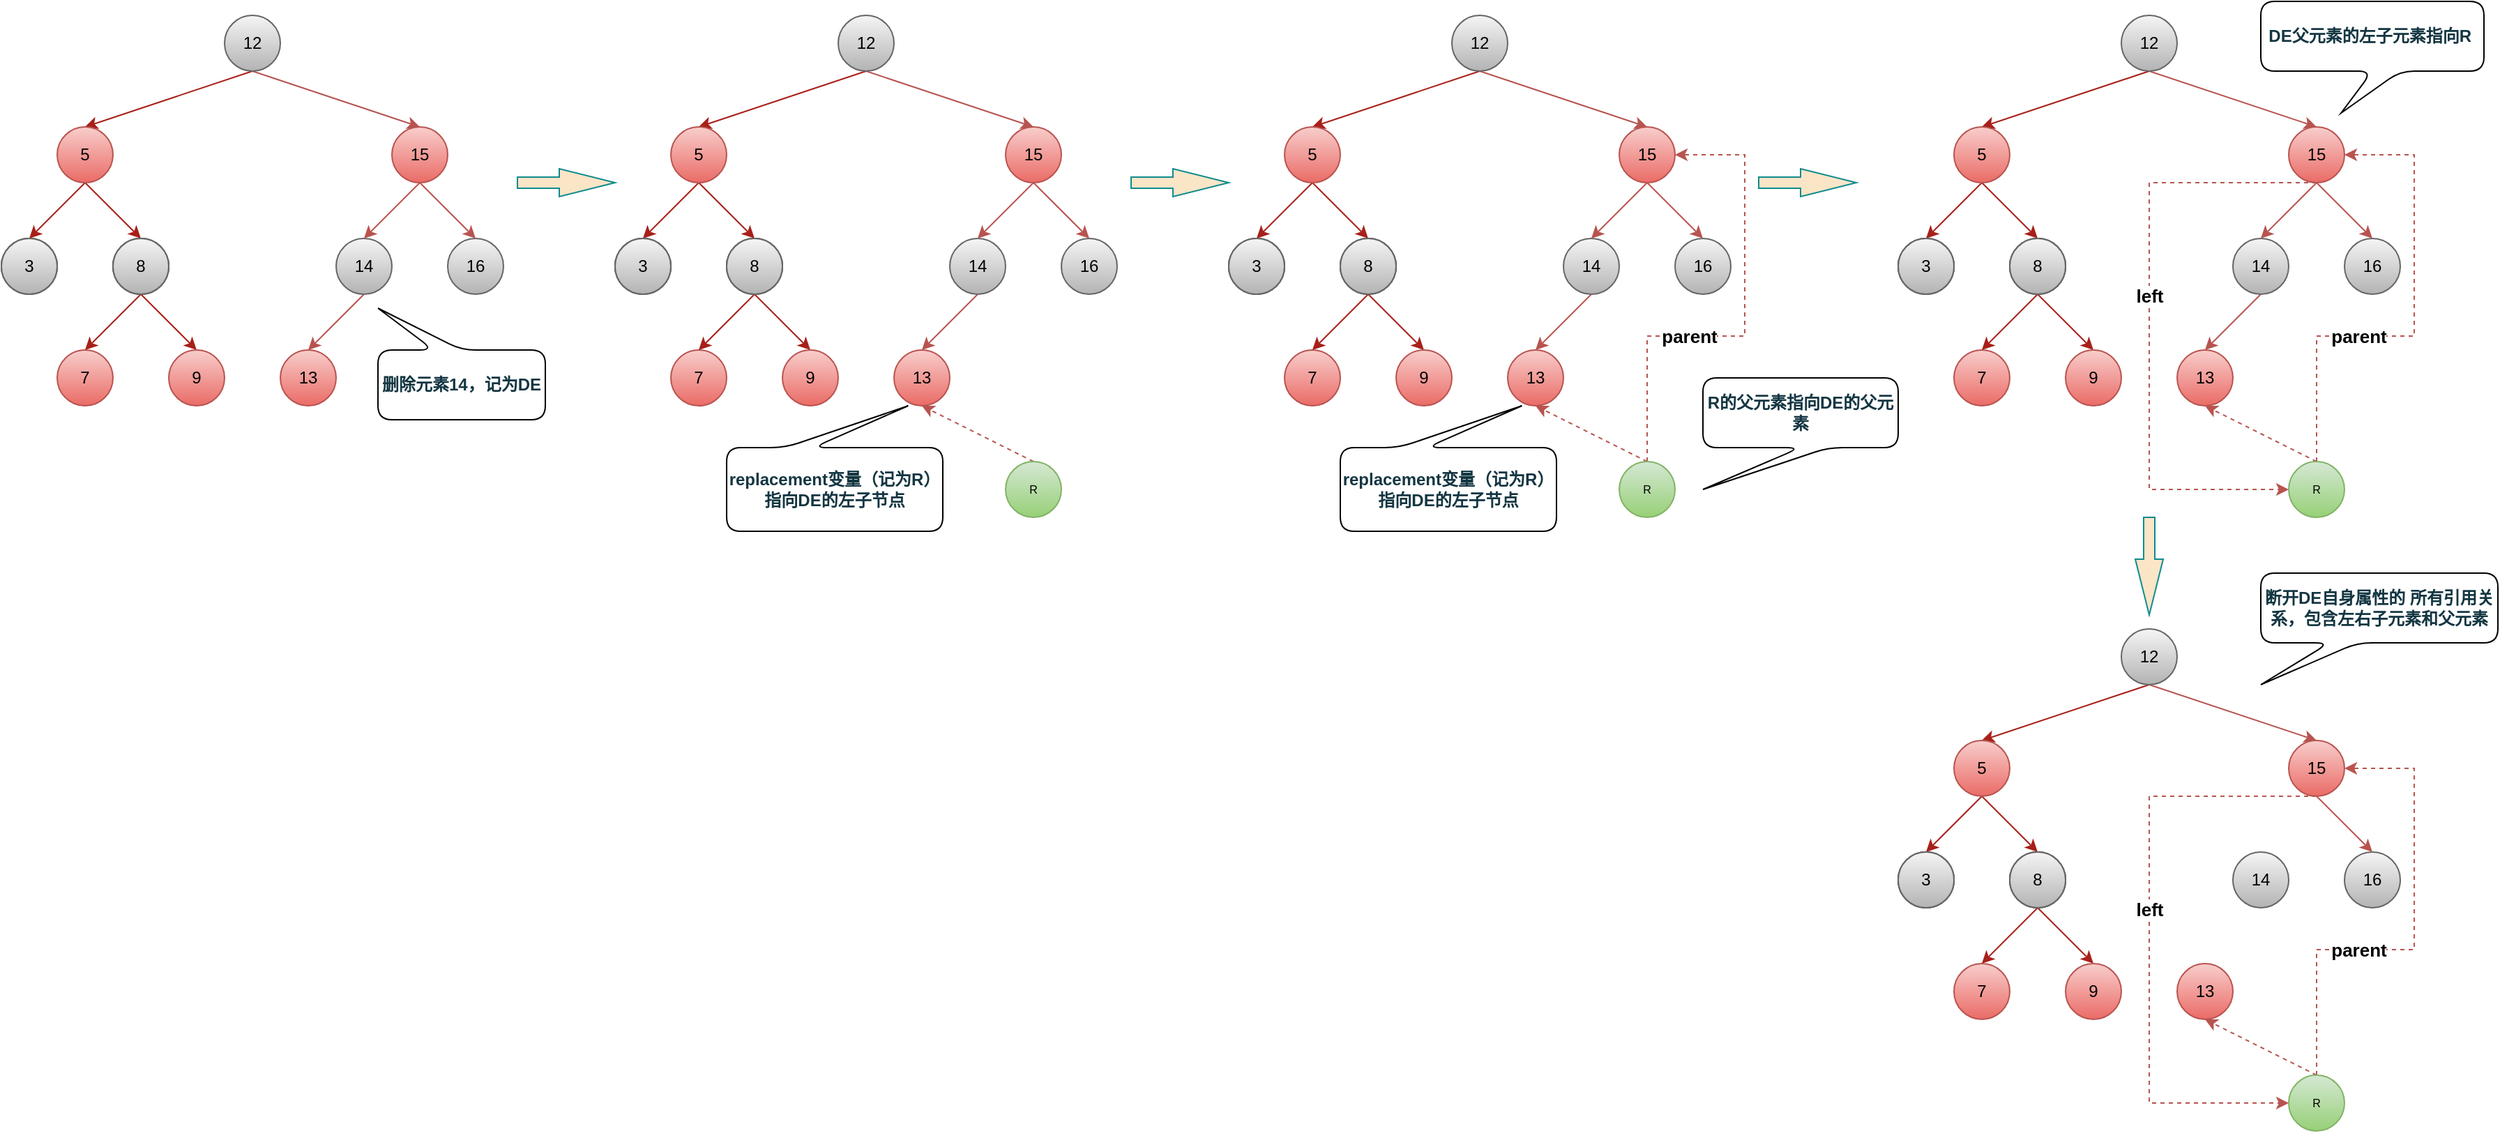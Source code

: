 <mxfile version="14.9.2" type="github">
  <diagram id="om7GCIjXOvIVFAaJFHCs" name="第 1 页">
    <mxGraphModel dx="409" dy="-937" grid="1" gridSize="10" guides="1" tooltips="1" connect="1" arrows="1" fold="1" page="0" pageScale="1" pageWidth="827" pageHeight="1169" math="0" shadow="0">
      <root>
        <mxCell id="0" />
        <mxCell id="1" parent="0" />
        <mxCell id="T1pnPK0idN3J2CBUCr8N-53" value="" style="html=1;shadow=0;dashed=0;align=center;verticalAlign=middle;shape=mxgraph.arrows2.arrow;dy=0.6;dx=40;notch=0;rounded=1;glass=0;sketch=0;fontColor=#143642;strokeColor=#0F8B8D;fillColor=#FAE5C7;" parent="1" vertex="1">
          <mxGeometry x="1450" y="1990" width="70" height="20" as="geometry" />
        </mxCell>
        <mxCell id="T1pnPK0idN3J2CBUCr8N-194" value="7" style="ellipse;whiteSpace=wrap;html=1;aspect=fixed;fillColor=#f8cecc;strokeColor=#b85450;gradientColor=#ea6b66;" parent="1" vertex="1">
          <mxGeometry x="1120" y="2120" width="40" height="40" as="geometry" />
        </mxCell>
        <mxCell id="T1pnPK0idN3J2CBUCr8N-195" value="3" style="ellipse;whiteSpace=wrap;html=1;aspect=fixed;fillColor=#f5f5f5;strokeColor=#666666;gradientColor=#b3b3b3;" parent="1" vertex="1">
          <mxGeometry x="1080" y="2040" width="40" height="40" as="geometry" />
        </mxCell>
        <mxCell id="T1pnPK0idN3J2CBUCr8N-196" value="8" style="ellipse;whiteSpace=wrap;html=1;aspect=fixed;fillColor=#f5f5f5;strokeColor=#666666;gradientColor=#b3b3b3;" parent="1" vertex="1">
          <mxGeometry x="1160" y="2040" width="40" height="40" as="geometry" />
        </mxCell>
        <mxCell id="T1pnPK0idN3J2CBUCr8N-197" style="edgeStyle=none;rounded=1;sketch=0;orthogonalLoop=1;jettySize=auto;html=1;exitX=0.5;exitY=1;exitDx=0;exitDy=0;entryX=0.5;entryY=0;entryDx=0;entryDy=0;fontColor=#143642;strokeColor=#A8201A;fillColor=#FAE5C7;" parent="1" target="T1pnPK0idN3J2CBUCr8N-195" edge="1">
          <mxGeometry x="1040" y="1880" as="geometry">
            <mxPoint x="1140" y="2000" as="sourcePoint" />
          </mxGeometry>
        </mxCell>
        <mxCell id="T1pnPK0idN3J2CBUCr8N-198" style="edgeStyle=none;rounded=1;sketch=0;orthogonalLoop=1;jettySize=auto;html=1;exitX=0.5;exitY=1;exitDx=0;exitDy=0;entryX=0.5;entryY=0;entryDx=0;entryDy=0;fontColor=#143642;strokeColor=#A8201A;fillColor=#FAE5C7;" parent="1" target="T1pnPK0idN3J2CBUCr8N-196" edge="1">
          <mxGeometry x="1040" y="1880" as="geometry">
            <mxPoint x="1140" y="2000" as="sourcePoint" />
          </mxGeometry>
        </mxCell>
        <mxCell id="T1pnPK0idN3J2CBUCr8N-199" style="rounded=1;sketch=0;orthogonalLoop=1;jettySize=auto;html=1;exitX=0.5;exitY=1;exitDx=0;exitDy=0;entryX=0.5;entryY=0;entryDx=0;entryDy=0;fontColor=#143642;strokeColor=#A8201A;fillColor=#FAE5C7;" parent="1" source="T1pnPK0idN3J2CBUCr8N-204" target="T1pnPK0idN3J2CBUCr8N-214" edge="1">
          <mxGeometry x="1200" y="1880" as="geometry">
            <mxPoint x="1380" y="1920" as="sourcePoint" />
            <mxPoint x="1180" y="1960" as="targetPoint" />
          </mxGeometry>
        </mxCell>
        <mxCell id="T1pnPK0idN3J2CBUCr8N-200" value="16" style="ellipse;whiteSpace=wrap;html=1;aspect=fixed;fillColor=#f5f5f5;strokeColor=#666666;gradientColor=#b3b3b3;" parent="1" vertex="1">
          <mxGeometry x="1400" y="2040" width="40" height="40" as="geometry" />
        </mxCell>
        <mxCell id="T1pnPK0idN3J2CBUCr8N-201" value="3" style="ellipse;whiteSpace=wrap;html=1;aspect=fixed;fillColor=#f5f5f5;strokeColor=#666666;gradientColor=#b3b3b3;" parent="1" vertex="1">
          <mxGeometry x="1080" y="2040" width="40" height="40" as="geometry" />
        </mxCell>
        <mxCell id="T1pnPK0idN3J2CBUCr8N-202" value="8" style="ellipse;whiteSpace=wrap;html=1;aspect=fixed;fillColor=#f5f5f5;strokeColor=#666666;gradientColor=#b3b3b3;" parent="1" vertex="1">
          <mxGeometry x="1160" y="2040" width="40" height="40" as="geometry" />
        </mxCell>
        <mxCell id="T1pnPK0idN3J2CBUCr8N-203" style="edgeStyle=none;rounded=0;orthogonalLoop=1;jettySize=auto;html=1;exitX=0.5;exitY=1;exitDx=0;exitDy=0;entryX=0.5;entryY=0;entryDx=0;entryDy=0;gradientColor=#ea6b66;fillColor=#f8cecc;strokeColor=#b85450;" parent="1" source="T1pnPK0idN3J2CBUCr8N-204" target="T1pnPK0idN3J2CBUCr8N-213" edge="1">
          <mxGeometry relative="1" as="geometry" />
        </mxCell>
        <mxCell id="T1pnPK0idN3J2CBUCr8N-204" value="12" style="ellipse;whiteSpace=wrap;html=1;aspect=fixed;fillColor=#f5f5f5;strokeColor=#666666;gradientColor=#b3b3b3;" parent="1" vertex="1">
          <mxGeometry x="1240" y="1880" width="40" height="40" as="geometry" />
        </mxCell>
        <mxCell id="T1pnPK0idN3J2CBUCr8N-205" value="3" style="ellipse;whiteSpace=wrap;html=1;aspect=fixed;fillColor=#f5f5f5;strokeColor=#666666;gradientColor=#b3b3b3;" parent="1" vertex="1">
          <mxGeometry x="1080" y="2040" width="40" height="40" as="geometry" />
        </mxCell>
        <mxCell id="T1pnPK0idN3J2CBUCr8N-206" style="edgeStyle=none;rounded=0;orthogonalLoop=1;jettySize=auto;html=1;exitX=0.5;exitY=1;exitDx=0;exitDy=0;entryX=0.5;entryY=0;entryDx=0;entryDy=0;strokeColor=#A8201A;" parent="1" source="T1pnPK0idN3J2CBUCr8N-208" target="T1pnPK0idN3J2CBUCr8N-194" edge="1">
          <mxGeometry relative="1" as="geometry" />
        </mxCell>
        <mxCell id="T1pnPK0idN3J2CBUCr8N-207" style="edgeStyle=none;rounded=0;orthogonalLoop=1;jettySize=auto;html=1;exitX=0.5;exitY=1;exitDx=0;exitDy=0;entryX=0.5;entryY=0;entryDx=0;entryDy=0;strokeColor=#A8201A;" parent="1" source="T1pnPK0idN3J2CBUCr8N-208" target="T1pnPK0idN3J2CBUCr8N-209" edge="1">
          <mxGeometry relative="1" as="geometry" />
        </mxCell>
        <mxCell id="T1pnPK0idN3J2CBUCr8N-208" value="8" style="ellipse;whiteSpace=wrap;html=1;aspect=fixed;fillColor=#f5f5f5;strokeColor=#666666;gradientColor=#b3b3b3;" parent="1" vertex="1">
          <mxGeometry x="1160" y="2040" width="40" height="40" as="geometry" />
        </mxCell>
        <mxCell id="T1pnPK0idN3J2CBUCr8N-209" value="9" style="ellipse;whiteSpace=wrap;html=1;aspect=fixed;fillColor=#f8cecc;strokeColor=#b85450;gradientColor=#ea6b66;" parent="1" vertex="1">
          <mxGeometry x="1200" y="2120" width="40" height="40" as="geometry" />
        </mxCell>
        <mxCell id="WfEpro9q8Xd2pJnQMilD-3" style="rounded=0;orthogonalLoop=1;jettySize=auto;html=1;exitX=0.5;exitY=1;exitDx=0;exitDy=0;entryX=0.5;entryY=0;entryDx=0;entryDy=0;gradientColor=#ea6b66;fillColor=#f8cecc;strokeColor=#b85450;" edge="1" parent="1" source="T1pnPK0idN3J2CBUCr8N-210" target="WfEpro9q8Xd2pJnQMilD-1">
          <mxGeometry relative="1" as="geometry" />
        </mxCell>
        <mxCell id="T1pnPK0idN3J2CBUCr8N-210" value="14" style="ellipse;whiteSpace=wrap;html=1;aspect=fixed;fillColor=#f5f5f5;strokeColor=#666666;gradientColor=#b3b3b3;" parent="1" vertex="1">
          <mxGeometry x="1320" y="2040" width="40" height="40" as="geometry" />
        </mxCell>
        <mxCell id="T1pnPK0idN3J2CBUCr8N-211" style="edgeStyle=none;rounded=0;orthogonalLoop=1;jettySize=auto;html=1;exitX=0.5;exitY=1;exitDx=0;exitDy=0;entryX=0.5;entryY=0;entryDx=0;entryDy=0;gradientColor=#ea6b66;fillColor=#f8cecc;strokeColor=#b85450;" parent="1" source="T1pnPK0idN3J2CBUCr8N-213" target="T1pnPK0idN3J2CBUCr8N-200" edge="1">
          <mxGeometry relative="1" as="geometry" />
        </mxCell>
        <mxCell id="T1pnPK0idN3J2CBUCr8N-212" style="rounded=0;orthogonalLoop=1;jettySize=auto;html=1;exitX=0.5;exitY=1;exitDx=0;exitDy=0;fontSize=13;entryX=0.5;entryY=0;entryDx=0;entryDy=0;gradientColor=#ea6b66;fillColor=#f8cecc;strokeColor=#b85450;" parent="1" source="T1pnPK0idN3J2CBUCr8N-213" target="T1pnPK0idN3J2CBUCr8N-210" edge="1">
          <mxGeometry relative="1" as="geometry" />
        </mxCell>
        <mxCell id="T1pnPK0idN3J2CBUCr8N-213" value="15" style="ellipse;whiteSpace=wrap;html=1;aspect=fixed;fillColor=#f8cecc;strokeColor=#b85450;gradientColor=#ea6b66;" parent="1" vertex="1">
          <mxGeometry x="1360" y="1960" width="40" height="40" as="geometry" />
        </mxCell>
        <mxCell id="T1pnPK0idN3J2CBUCr8N-214" value="5" style="ellipse;whiteSpace=wrap;html=1;aspect=fixed;fillColor=#f8cecc;strokeColor=#b85450;gradientColor=#ea6b66;" parent="1" vertex="1">
          <mxGeometry x="1120" y="1960" width="40" height="40" as="geometry" />
        </mxCell>
        <mxCell id="T1pnPK0idN3J2CBUCr8N-215" value="3" style="ellipse;whiteSpace=wrap;html=1;aspect=fixed;fillColor=#f5f5f5;strokeColor=#666666;gradientColor=#b3b3b3;" parent="1" vertex="1">
          <mxGeometry x="1080" y="2040" width="40" height="40" as="geometry" />
        </mxCell>
        <mxCell id="T1pnPK0idN3J2CBUCr8N-216" value="8" style="ellipse;whiteSpace=wrap;html=1;aspect=fixed;fillColor=#f5f5f5;strokeColor=#666666;gradientColor=#b3b3b3;" parent="1" vertex="1">
          <mxGeometry x="1160" y="2040" width="40" height="40" as="geometry" />
        </mxCell>
        <mxCell id="WfEpro9q8Xd2pJnQMilD-1" value="13" style="ellipse;whiteSpace=wrap;html=1;aspect=fixed;fillColor=#f8cecc;strokeColor=#b85450;gradientColor=#ea6b66;" vertex="1" parent="1">
          <mxGeometry x="1280" y="2120" width="40" height="40" as="geometry" />
        </mxCell>
        <mxCell id="WfEpro9q8Xd2pJnQMilD-4" value="&lt;font color=&quot;#143642&quot;&gt;&lt;b&gt;删除元素14，记为DE&lt;/b&gt;&lt;/font&gt;" style="shape=callout;whiteSpace=wrap;html=1;perimeter=calloutPerimeter;rounded=1;position2=1;direction=west;" vertex="1" parent="1">
          <mxGeometry x="1350" y="2090" width="120" height="80" as="geometry" />
        </mxCell>
        <mxCell id="WfEpro9q8Xd2pJnQMilD-5" value="" style="html=1;shadow=0;dashed=0;align=center;verticalAlign=middle;shape=mxgraph.arrows2.arrow;dy=0.6;dx=40;notch=0;rounded=1;glass=0;sketch=0;fontColor=#143642;strokeColor=#0F8B8D;fillColor=#FAE5C7;" vertex="1" parent="1">
          <mxGeometry x="1890" y="1990" width="70" height="20" as="geometry" />
        </mxCell>
        <mxCell id="WfEpro9q8Xd2pJnQMilD-6" value="7" style="ellipse;whiteSpace=wrap;html=1;aspect=fixed;fillColor=#f8cecc;strokeColor=#b85450;gradientColor=#ea6b66;" vertex="1" parent="1">
          <mxGeometry x="1560" y="2120" width="40" height="40" as="geometry" />
        </mxCell>
        <mxCell id="WfEpro9q8Xd2pJnQMilD-7" value="3" style="ellipse;whiteSpace=wrap;html=1;aspect=fixed;fillColor=#f5f5f5;strokeColor=#666666;gradientColor=#b3b3b3;" vertex="1" parent="1">
          <mxGeometry x="1520" y="2040" width="40" height="40" as="geometry" />
        </mxCell>
        <mxCell id="WfEpro9q8Xd2pJnQMilD-8" value="8" style="ellipse;whiteSpace=wrap;html=1;aspect=fixed;fillColor=#f5f5f5;strokeColor=#666666;gradientColor=#b3b3b3;" vertex="1" parent="1">
          <mxGeometry x="1600" y="2040" width="40" height="40" as="geometry" />
        </mxCell>
        <mxCell id="WfEpro9q8Xd2pJnQMilD-9" style="edgeStyle=none;rounded=1;sketch=0;orthogonalLoop=1;jettySize=auto;html=1;exitX=0.5;exitY=1;exitDx=0;exitDy=0;entryX=0.5;entryY=0;entryDx=0;entryDy=0;fontColor=#143642;strokeColor=#A8201A;fillColor=#FAE5C7;" edge="1" parent="1" target="WfEpro9q8Xd2pJnQMilD-7">
          <mxGeometry x="1480" y="1880" as="geometry">
            <mxPoint x="1580" y="2000" as="sourcePoint" />
          </mxGeometry>
        </mxCell>
        <mxCell id="WfEpro9q8Xd2pJnQMilD-10" style="edgeStyle=none;rounded=1;sketch=0;orthogonalLoop=1;jettySize=auto;html=1;exitX=0.5;exitY=1;exitDx=0;exitDy=0;entryX=0.5;entryY=0;entryDx=0;entryDy=0;fontColor=#143642;strokeColor=#A8201A;fillColor=#FAE5C7;" edge="1" parent="1" target="WfEpro9q8Xd2pJnQMilD-8">
          <mxGeometry x="1480" y="1880" as="geometry">
            <mxPoint x="1580" y="2000" as="sourcePoint" />
          </mxGeometry>
        </mxCell>
        <mxCell id="WfEpro9q8Xd2pJnQMilD-11" style="rounded=1;sketch=0;orthogonalLoop=1;jettySize=auto;html=1;exitX=0.5;exitY=1;exitDx=0;exitDy=0;entryX=0.5;entryY=0;entryDx=0;entryDy=0;fontColor=#143642;strokeColor=#A8201A;fillColor=#FAE5C7;" edge="1" parent="1" source="WfEpro9q8Xd2pJnQMilD-16" target="WfEpro9q8Xd2pJnQMilD-27">
          <mxGeometry x="1640" y="1880" as="geometry">
            <mxPoint x="1820" y="1920" as="sourcePoint" />
            <mxPoint x="1620" y="1960" as="targetPoint" />
          </mxGeometry>
        </mxCell>
        <mxCell id="WfEpro9q8Xd2pJnQMilD-12" value="16" style="ellipse;whiteSpace=wrap;html=1;aspect=fixed;fillColor=#f5f5f5;strokeColor=#666666;gradientColor=#b3b3b3;" vertex="1" parent="1">
          <mxGeometry x="1840" y="2040" width="40" height="40" as="geometry" />
        </mxCell>
        <mxCell id="WfEpro9q8Xd2pJnQMilD-13" value="3" style="ellipse;whiteSpace=wrap;html=1;aspect=fixed;fillColor=#f5f5f5;strokeColor=#666666;gradientColor=#b3b3b3;" vertex="1" parent="1">
          <mxGeometry x="1520" y="2040" width="40" height="40" as="geometry" />
        </mxCell>
        <mxCell id="WfEpro9q8Xd2pJnQMilD-14" value="8" style="ellipse;whiteSpace=wrap;html=1;aspect=fixed;fillColor=#f5f5f5;strokeColor=#666666;gradientColor=#b3b3b3;" vertex="1" parent="1">
          <mxGeometry x="1600" y="2040" width="40" height="40" as="geometry" />
        </mxCell>
        <mxCell id="WfEpro9q8Xd2pJnQMilD-15" style="edgeStyle=none;rounded=0;orthogonalLoop=1;jettySize=auto;html=1;exitX=0.5;exitY=1;exitDx=0;exitDy=0;entryX=0.5;entryY=0;entryDx=0;entryDy=0;gradientColor=#ea6b66;fillColor=#f8cecc;strokeColor=#b85450;" edge="1" parent="1" source="WfEpro9q8Xd2pJnQMilD-16" target="WfEpro9q8Xd2pJnQMilD-26">
          <mxGeometry relative="1" as="geometry" />
        </mxCell>
        <mxCell id="WfEpro9q8Xd2pJnQMilD-16" value="12" style="ellipse;whiteSpace=wrap;html=1;aspect=fixed;fillColor=#f5f5f5;strokeColor=#666666;gradientColor=#b3b3b3;" vertex="1" parent="1">
          <mxGeometry x="1680" y="1880" width="40" height="40" as="geometry" />
        </mxCell>
        <mxCell id="WfEpro9q8Xd2pJnQMilD-17" value="3" style="ellipse;whiteSpace=wrap;html=1;aspect=fixed;fillColor=#f5f5f5;strokeColor=#666666;gradientColor=#b3b3b3;" vertex="1" parent="1">
          <mxGeometry x="1520" y="2040" width="40" height="40" as="geometry" />
        </mxCell>
        <mxCell id="WfEpro9q8Xd2pJnQMilD-18" style="edgeStyle=none;rounded=0;orthogonalLoop=1;jettySize=auto;html=1;exitX=0.5;exitY=1;exitDx=0;exitDy=0;entryX=0.5;entryY=0;entryDx=0;entryDy=0;strokeColor=#A8201A;" edge="1" parent="1" source="WfEpro9q8Xd2pJnQMilD-20" target="WfEpro9q8Xd2pJnQMilD-6">
          <mxGeometry relative="1" as="geometry" />
        </mxCell>
        <mxCell id="WfEpro9q8Xd2pJnQMilD-19" style="edgeStyle=none;rounded=0;orthogonalLoop=1;jettySize=auto;html=1;exitX=0.5;exitY=1;exitDx=0;exitDy=0;entryX=0.5;entryY=0;entryDx=0;entryDy=0;strokeColor=#A8201A;" edge="1" parent="1" source="WfEpro9q8Xd2pJnQMilD-20" target="WfEpro9q8Xd2pJnQMilD-21">
          <mxGeometry relative="1" as="geometry" />
        </mxCell>
        <mxCell id="WfEpro9q8Xd2pJnQMilD-20" value="8" style="ellipse;whiteSpace=wrap;html=1;aspect=fixed;fillColor=#f5f5f5;strokeColor=#666666;gradientColor=#b3b3b3;" vertex="1" parent="1">
          <mxGeometry x="1600" y="2040" width="40" height="40" as="geometry" />
        </mxCell>
        <mxCell id="WfEpro9q8Xd2pJnQMilD-21" value="9" style="ellipse;whiteSpace=wrap;html=1;aspect=fixed;fillColor=#f8cecc;strokeColor=#b85450;gradientColor=#ea6b66;" vertex="1" parent="1">
          <mxGeometry x="1640" y="2120" width="40" height="40" as="geometry" />
        </mxCell>
        <mxCell id="WfEpro9q8Xd2pJnQMilD-22" style="rounded=0;orthogonalLoop=1;jettySize=auto;html=1;exitX=0.5;exitY=1;exitDx=0;exitDy=0;entryX=0.5;entryY=0;entryDx=0;entryDy=0;gradientColor=#ea6b66;fillColor=#f8cecc;strokeColor=#b85450;" edge="1" parent="1" source="WfEpro9q8Xd2pJnQMilD-23" target="WfEpro9q8Xd2pJnQMilD-30">
          <mxGeometry relative="1" as="geometry" />
        </mxCell>
        <mxCell id="WfEpro9q8Xd2pJnQMilD-23" value="14" style="ellipse;whiteSpace=wrap;html=1;aspect=fixed;fillColor=#f5f5f5;strokeColor=#666666;gradientColor=#b3b3b3;" vertex="1" parent="1">
          <mxGeometry x="1760" y="2040" width="40" height="40" as="geometry" />
        </mxCell>
        <mxCell id="WfEpro9q8Xd2pJnQMilD-24" style="edgeStyle=none;rounded=0;orthogonalLoop=1;jettySize=auto;html=1;exitX=0.5;exitY=1;exitDx=0;exitDy=0;entryX=0.5;entryY=0;entryDx=0;entryDy=0;gradientColor=#ea6b66;fillColor=#f8cecc;strokeColor=#b85450;" edge="1" parent="1" source="WfEpro9q8Xd2pJnQMilD-26" target="WfEpro9q8Xd2pJnQMilD-12">
          <mxGeometry relative="1" as="geometry" />
        </mxCell>
        <mxCell id="WfEpro9q8Xd2pJnQMilD-25" style="rounded=0;orthogonalLoop=1;jettySize=auto;html=1;exitX=0.5;exitY=1;exitDx=0;exitDy=0;fontSize=13;entryX=0.5;entryY=0;entryDx=0;entryDy=0;gradientColor=#ea6b66;fillColor=#f8cecc;strokeColor=#b85450;" edge="1" parent="1" source="WfEpro9q8Xd2pJnQMilD-26" target="WfEpro9q8Xd2pJnQMilD-23">
          <mxGeometry relative="1" as="geometry" />
        </mxCell>
        <mxCell id="WfEpro9q8Xd2pJnQMilD-26" value="15" style="ellipse;whiteSpace=wrap;html=1;aspect=fixed;fillColor=#f8cecc;strokeColor=#b85450;gradientColor=#ea6b66;" vertex="1" parent="1">
          <mxGeometry x="1800" y="1960" width="40" height="40" as="geometry" />
        </mxCell>
        <mxCell id="WfEpro9q8Xd2pJnQMilD-27" value="5" style="ellipse;whiteSpace=wrap;html=1;aspect=fixed;fillColor=#f8cecc;strokeColor=#b85450;gradientColor=#ea6b66;" vertex="1" parent="1">
          <mxGeometry x="1560" y="1960" width="40" height="40" as="geometry" />
        </mxCell>
        <mxCell id="WfEpro9q8Xd2pJnQMilD-28" value="3" style="ellipse;whiteSpace=wrap;html=1;aspect=fixed;fillColor=#f5f5f5;strokeColor=#666666;gradientColor=#b3b3b3;" vertex="1" parent="1">
          <mxGeometry x="1520" y="2040" width="40" height="40" as="geometry" />
        </mxCell>
        <mxCell id="WfEpro9q8Xd2pJnQMilD-29" value="8" style="ellipse;whiteSpace=wrap;html=1;aspect=fixed;fillColor=#f5f5f5;strokeColor=#666666;gradientColor=#b3b3b3;" vertex="1" parent="1">
          <mxGeometry x="1600" y="2040" width="40" height="40" as="geometry" />
        </mxCell>
        <mxCell id="WfEpro9q8Xd2pJnQMilD-30" value="13" style="ellipse;whiteSpace=wrap;html=1;aspect=fixed;fillColor=#f8cecc;strokeColor=#b85450;gradientColor=#ea6b66;" vertex="1" parent="1">
          <mxGeometry x="1720" y="2120" width="40" height="40" as="geometry" />
        </mxCell>
        <mxCell id="WfEpro9q8Xd2pJnQMilD-32" value="&lt;font color=&quot;#143642&quot;&gt;&lt;b&gt;replacement变量（记为R）指向DE的左子节点&lt;/b&gt;&lt;/font&gt;" style="shape=callout;whiteSpace=wrap;html=1;perimeter=calloutPerimeter;rounded=1;position2=0.16;direction=west;size=30;position=0.6;" vertex="1" parent="1">
          <mxGeometry x="1600" y="2160" width="155" height="90" as="geometry" />
        </mxCell>
        <mxCell id="WfEpro9q8Xd2pJnQMilD-35" style="edgeStyle=none;rounded=0;orthogonalLoop=1;jettySize=auto;html=1;exitX=0.5;exitY=0;exitDx=0;exitDy=0;entryX=0.5;entryY=1;entryDx=0;entryDy=0;gradientColor=#ea6b66;fillColor=#f8cecc;strokeColor=#b85450;dashed=1;" edge="1" parent="1" source="WfEpro9q8Xd2pJnQMilD-33" target="WfEpro9q8Xd2pJnQMilD-30">
          <mxGeometry relative="1" as="geometry" />
        </mxCell>
        <mxCell id="WfEpro9q8Xd2pJnQMilD-33" value="R" style="ellipse;whiteSpace=wrap;html=1;aspect=fixed;fillColor=#d5e8d4;strokeColor=#82b366;fontSize=8;gradientColor=#97d077;" vertex="1" parent="1">
          <mxGeometry x="1800" y="2200" width="40" height="40" as="geometry" />
        </mxCell>
        <mxCell id="WfEpro9q8Xd2pJnQMilD-36" value="" style="html=1;shadow=0;dashed=0;align=center;verticalAlign=middle;shape=mxgraph.arrows2.arrow;dy=0.6;dx=40;notch=0;rounded=1;glass=0;sketch=0;fontColor=#143642;strokeColor=#0F8B8D;fillColor=#FAE5C7;" vertex="1" parent="1">
          <mxGeometry x="2340" y="1990" width="70" height="20" as="geometry" />
        </mxCell>
        <mxCell id="WfEpro9q8Xd2pJnQMilD-37" value="7" style="ellipse;whiteSpace=wrap;html=1;aspect=fixed;fillColor=#f8cecc;strokeColor=#b85450;gradientColor=#ea6b66;" vertex="1" parent="1">
          <mxGeometry x="2000" y="2120" width="40" height="40" as="geometry" />
        </mxCell>
        <mxCell id="WfEpro9q8Xd2pJnQMilD-38" value="3" style="ellipse;whiteSpace=wrap;html=1;aspect=fixed;fillColor=#f5f5f5;strokeColor=#666666;gradientColor=#b3b3b3;" vertex="1" parent="1">
          <mxGeometry x="1960" y="2040" width="40" height="40" as="geometry" />
        </mxCell>
        <mxCell id="WfEpro9q8Xd2pJnQMilD-39" value="8" style="ellipse;whiteSpace=wrap;html=1;aspect=fixed;fillColor=#f5f5f5;strokeColor=#666666;gradientColor=#b3b3b3;" vertex="1" parent="1">
          <mxGeometry x="2040" y="2040" width="40" height="40" as="geometry" />
        </mxCell>
        <mxCell id="WfEpro9q8Xd2pJnQMilD-40" style="edgeStyle=none;rounded=1;sketch=0;orthogonalLoop=1;jettySize=auto;html=1;exitX=0.5;exitY=1;exitDx=0;exitDy=0;entryX=0.5;entryY=0;entryDx=0;entryDy=0;fontColor=#143642;strokeColor=#A8201A;fillColor=#FAE5C7;" edge="1" parent="1" target="WfEpro9q8Xd2pJnQMilD-38">
          <mxGeometry x="1920" y="1880" as="geometry">
            <mxPoint x="2020" y="2000" as="sourcePoint" />
          </mxGeometry>
        </mxCell>
        <mxCell id="WfEpro9q8Xd2pJnQMilD-41" style="edgeStyle=none;rounded=1;sketch=0;orthogonalLoop=1;jettySize=auto;html=1;exitX=0.5;exitY=1;exitDx=0;exitDy=0;entryX=0.5;entryY=0;entryDx=0;entryDy=0;fontColor=#143642;strokeColor=#A8201A;fillColor=#FAE5C7;" edge="1" parent="1" target="WfEpro9q8Xd2pJnQMilD-39">
          <mxGeometry x="1920" y="1880" as="geometry">
            <mxPoint x="2020" y="2000" as="sourcePoint" />
          </mxGeometry>
        </mxCell>
        <mxCell id="WfEpro9q8Xd2pJnQMilD-42" style="rounded=1;sketch=0;orthogonalLoop=1;jettySize=auto;html=1;exitX=0.5;exitY=1;exitDx=0;exitDy=0;entryX=0.5;entryY=0;entryDx=0;entryDy=0;fontColor=#143642;strokeColor=#A8201A;fillColor=#FAE5C7;" edge="1" parent="1" source="WfEpro9q8Xd2pJnQMilD-47" target="WfEpro9q8Xd2pJnQMilD-58">
          <mxGeometry x="2080" y="1880" as="geometry">
            <mxPoint x="2260" y="1920" as="sourcePoint" />
            <mxPoint x="2060" y="1960" as="targetPoint" />
          </mxGeometry>
        </mxCell>
        <mxCell id="WfEpro9q8Xd2pJnQMilD-43" value="16" style="ellipse;whiteSpace=wrap;html=1;aspect=fixed;fillColor=#f5f5f5;strokeColor=#666666;gradientColor=#b3b3b3;" vertex="1" parent="1">
          <mxGeometry x="2280" y="2040" width="40" height="40" as="geometry" />
        </mxCell>
        <mxCell id="WfEpro9q8Xd2pJnQMilD-44" value="3" style="ellipse;whiteSpace=wrap;html=1;aspect=fixed;fillColor=#f5f5f5;strokeColor=#666666;gradientColor=#b3b3b3;" vertex="1" parent="1">
          <mxGeometry x="1960" y="2040" width="40" height="40" as="geometry" />
        </mxCell>
        <mxCell id="WfEpro9q8Xd2pJnQMilD-45" value="8" style="ellipse;whiteSpace=wrap;html=1;aspect=fixed;fillColor=#f5f5f5;strokeColor=#666666;gradientColor=#b3b3b3;" vertex="1" parent="1">
          <mxGeometry x="2040" y="2040" width="40" height="40" as="geometry" />
        </mxCell>
        <mxCell id="WfEpro9q8Xd2pJnQMilD-46" style="edgeStyle=none;rounded=0;orthogonalLoop=1;jettySize=auto;html=1;exitX=0.5;exitY=1;exitDx=0;exitDy=0;entryX=0.5;entryY=0;entryDx=0;entryDy=0;gradientColor=#ea6b66;fillColor=#f8cecc;strokeColor=#b85450;" edge="1" parent="1" source="WfEpro9q8Xd2pJnQMilD-47" target="WfEpro9q8Xd2pJnQMilD-57">
          <mxGeometry relative="1" as="geometry" />
        </mxCell>
        <mxCell id="WfEpro9q8Xd2pJnQMilD-47" value="12" style="ellipse;whiteSpace=wrap;html=1;aspect=fixed;fillColor=#f5f5f5;strokeColor=#666666;gradientColor=#b3b3b3;" vertex="1" parent="1">
          <mxGeometry x="2120" y="1880" width="40" height="40" as="geometry" />
        </mxCell>
        <mxCell id="WfEpro9q8Xd2pJnQMilD-48" value="3" style="ellipse;whiteSpace=wrap;html=1;aspect=fixed;fillColor=#f5f5f5;strokeColor=#666666;gradientColor=#b3b3b3;" vertex="1" parent="1">
          <mxGeometry x="1960" y="2040" width="40" height="40" as="geometry" />
        </mxCell>
        <mxCell id="WfEpro9q8Xd2pJnQMilD-49" style="edgeStyle=none;rounded=0;orthogonalLoop=1;jettySize=auto;html=1;exitX=0.5;exitY=1;exitDx=0;exitDy=0;entryX=0.5;entryY=0;entryDx=0;entryDy=0;strokeColor=#A8201A;" edge="1" parent="1" source="WfEpro9q8Xd2pJnQMilD-51" target="WfEpro9q8Xd2pJnQMilD-37">
          <mxGeometry relative="1" as="geometry" />
        </mxCell>
        <mxCell id="WfEpro9q8Xd2pJnQMilD-50" style="edgeStyle=none;rounded=0;orthogonalLoop=1;jettySize=auto;html=1;exitX=0.5;exitY=1;exitDx=0;exitDy=0;entryX=0.5;entryY=0;entryDx=0;entryDy=0;strokeColor=#A8201A;" edge="1" parent="1" source="WfEpro9q8Xd2pJnQMilD-51" target="WfEpro9q8Xd2pJnQMilD-52">
          <mxGeometry relative="1" as="geometry" />
        </mxCell>
        <mxCell id="WfEpro9q8Xd2pJnQMilD-51" value="8" style="ellipse;whiteSpace=wrap;html=1;aspect=fixed;fillColor=#f5f5f5;strokeColor=#666666;gradientColor=#b3b3b3;" vertex="1" parent="1">
          <mxGeometry x="2040" y="2040" width="40" height="40" as="geometry" />
        </mxCell>
        <mxCell id="WfEpro9q8Xd2pJnQMilD-52" value="9" style="ellipse;whiteSpace=wrap;html=1;aspect=fixed;fillColor=#f8cecc;strokeColor=#b85450;gradientColor=#ea6b66;" vertex="1" parent="1">
          <mxGeometry x="2080" y="2120" width="40" height="40" as="geometry" />
        </mxCell>
        <mxCell id="WfEpro9q8Xd2pJnQMilD-53" style="rounded=0;orthogonalLoop=1;jettySize=auto;html=1;exitX=0.5;exitY=1;exitDx=0;exitDy=0;entryX=0.5;entryY=0;entryDx=0;entryDy=0;gradientColor=#ea6b66;fillColor=#f8cecc;strokeColor=#b85450;" edge="1" parent="1" source="WfEpro9q8Xd2pJnQMilD-54" target="WfEpro9q8Xd2pJnQMilD-61">
          <mxGeometry relative="1" as="geometry" />
        </mxCell>
        <mxCell id="WfEpro9q8Xd2pJnQMilD-54" value="14" style="ellipse;whiteSpace=wrap;html=1;aspect=fixed;fillColor=#f5f5f5;strokeColor=#666666;gradientColor=#b3b3b3;" vertex="1" parent="1">
          <mxGeometry x="2200" y="2040" width="40" height="40" as="geometry" />
        </mxCell>
        <mxCell id="WfEpro9q8Xd2pJnQMilD-55" style="edgeStyle=none;rounded=0;orthogonalLoop=1;jettySize=auto;html=1;exitX=0.5;exitY=1;exitDx=0;exitDy=0;entryX=0.5;entryY=0;entryDx=0;entryDy=0;gradientColor=#ea6b66;fillColor=#f8cecc;strokeColor=#b85450;" edge="1" parent="1" source="WfEpro9q8Xd2pJnQMilD-57" target="WfEpro9q8Xd2pJnQMilD-43">
          <mxGeometry relative="1" as="geometry" />
        </mxCell>
        <mxCell id="WfEpro9q8Xd2pJnQMilD-56" style="rounded=0;orthogonalLoop=1;jettySize=auto;html=1;exitX=0.5;exitY=1;exitDx=0;exitDy=0;fontSize=13;entryX=0.5;entryY=0;entryDx=0;entryDy=0;gradientColor=#ea6b66;fillColor=#f8cecc;strokeColor=#b85450;" edge="1" parent="1" source="WfEpro9q8Xd2pJnQMilD-57" target="WfEpro9q8Xd2pJnQMilD-54">
          <mxGeometry relative="1" as="geometry" />
        </mxCell>
        <mxCell id="WfEpro9q8Xd2pJnQMilD-57" value="15" style="ellipse;whiteSpace=wrap;html=1;aspect=fixed;fillColor=#f8cecc;strokeColor=#b85450;gradientColor=#ea6b66;" vertex="1" parent="1">
          <mxGeometry x="2240" y="1960" width="40" height="40" as="geometry" />
        </mxCell>
        <mxCell id="WfEpro9q8Xd2pJnQMilD-58" value="5" style="ellipse;whiteSpace=wrap;html=1;aspect=fixed;fillColor=#f8cecc;strokeColor=#b85450;gradientColor=#ea6b66;" vertex="1" parent="1">
          <mxGeometry x="2000" y="1960" width="40" height="40" as="geometry" />
        </mxCell>
        <mxCell id="WfEpro9q8Xd2pJnQMilD-59" value="3" style="ellipse;whiteSpace=wrap;html=1;aspect=fixed;fillColor=#f5f5f5;strokeColor=#666666;gradientColor=#b3b3b3;" vertex="1" parent="1">
          <mxGeometry x="1960" y="2040" width="40" height="40" as="geometry" />
        </mxCell>
        <mxCell id="WfEpro9q8Xd2pJnQMilD-60" value="8" style="ellipse;whiteSpace=wrap;html=1;aspect=fixed;fillColor=#f5f5f5;strokeColor=#666666;gradientColor=#b3b3b3;" vertex="1" parent="1">
          <mxGeometry x="2040" y="2040" width="40" height="40" as="geometry" />
        </mxCell>
        <mxCell id="WfEpro9q8Xd2pJnQMilD-61" value="13" style="ellipse;whiteSpace=wrap;html=1;aspect=fixed;fillColor=#f8cecc;strokeColor=#b85450;gradientColor=#ea6b66;" vertex="1" parent="1">
          <mxGeometry x="2160" y="2120" width="40" height="40" as="geometry" />
        </mxCell>
        <mxCell id="WfEpro9q8Xd2pJnQMilD-62" value="&lt;font color=&quot;#143642&quot;&gt;&lt;b&gt;replacement变量（记为R）指向DE的左子节点&lt;/b&gt;&lt;/font&gt;" style="shape=callout;whiteSpace=wrap;html=1;perimeter=calloutPerimeter;rounded=1;position2=0.16;direction=west;size=30;position=0.6;" vertex="1" parent="1">
          <mxGeometry x="2040" y="2160" width="155" height="90" as="geometry" />
        </mxCell>
        <mxCell id="WfEpro9q8Xd2pJnQMilD-63" style="edgeStyle=none;rounded=0;orthogonalLoop=1;jettySize=auto;html=1;exitX=0.5;exitY=0;exitDx=0;exitDy=0;entryX=0.5;entryY=1;entryDx=0;entryDy=0;gradientColor=#ea6b66;fillColor=#f8cecc;strokeColor=#b85450;dashed=1;" edge="1" parent="1" source="WfEpro9q8Xd2pJnQMilD-64" target="WfEpro9q8Xd2pJnQMilD-61">
          <mxGeometry relative="1" as="geometry" />
        </mxCell>
        <mxCell id="WfEpro9q8Xd2pJnQMilD-65" style="edgeStyle=orthogonalEdgeStyle;rounded=0;orthogonalLoop=1;jettySize=auto;html=1;exitX=0.5;exitY=0;exitDx=0;exitDy=0;entryX=1;entryY=0.5;entryDx=0;entryDy=0;dashed=1;gradientColor=#ea6b66;fillColor=#f8cecc;strokeColor=#b85450;" edge="1" parent="1" source="WfEpro9q8Xd2pJnQMilD-64" target="WfEpro9q8Xd2pJnQMilD-57">
          <mxGeometry relative="1" as="geometry">
            <Array as="points">
              <mxPoint x="2260" y="2110" />
              <mxPoint x="2330" y="2110" />
              <mxPoint x="2330" y="1980" />
            </Array>
          </mxGeometry>
        </mxCell>
        <mxCell id="WfEpro9q8Xd2pJnQMilD-66" value="&lt;font style=&quot;font-size: 13px&quot;&gt;parent&lt;/font&gt;" style="edgeLabel;html=1;align=center;verticalAlign=middle;resizable=0;points=[];fontStyle=1" vertex="1" connectable="0" parent="WfEpro9q8Xd2pJnQMilD-65">
          <mxGeometry x="-0.132" y="4" relative="1" as="geometry">
            <mxPoint x="-28" y="4" as="offset" />
          </mxGeometry>
        </mxCell>
        <mxCell id="WfEpro9q8Xd2pJnQMilD-64" value="R" style="ellipse;whiteSpace=wrap;html=1;aspect=fixed;fillColor=#d5e8d4;strokeColor=#82b366;fontSize=8;gradientColor=#97d077;" vertex="1" parent="1">
          <mxGeometry x="2240" y="2200" width="40" height="40" as="geometry" />
        </mxCell>
        <mxCell id="WfEpro9q8Xd2pJnQMilD-68" value="&lt;font color=&quot;#143642&quot;&gt;&lt;b&gt;R的父元素指向DE的父元素&lt;/b&gt;&lt;/font&gt;" style="shape=callout;whiteSpace=wrap;html=1;perimeter=calloutPerimeter;rounded=1;position2=0;direction=east;" vertex="1" parent="1">
          <mxGeometry x="2300" y="2140" width="140" height="80" as="geometry" />
        </mxCell>
        <mxCell id="WfEpro9q8Xd2pJnQMilD-70" value="7" style="ellipse;whiteSpace=wrap;html=1;aspect=fixed;fillColor=#f8cecc;strokeColor=#b85450;gradientColor=#ea6b66;" vertex="1" parent="1">
          <mxGeometry x="2480" y="2120" width="40" height="40" as="geometry" />
        </mxCell>
        <mxCell id="WfEpro9q8Xd2pJnQMilD-71" value="3" style="ellipse;whiteSpace=wrap;html=1;aspect=fixed;fillColor=#f5f5f5;strokeColor=#666666;gradientColor=#b3b3b3;" vertex="1" parent="1">
          <mxGeometry x="2440" y="2040" width="40" height="40" as="geometry" />
        </mxCell>
        <mxCell id="WfEpro9q8Xd2pJnQMilD-72" value="8" style="ellipse;whiteSpace=wrap;html=1;aspect=fixed;fillColor=#f5f5f5;strokeColor=#666666;gradientColor=#b3b3b3;" vertex="1" parent="1">
          <mxGeometry x="2520" y="2040" width="40" height="40" as="geometry" />
        </mxCell>
        <mxCell id="WfEpro9q8Xd2pJnQMilD-73" style="edgeStyle=none;rounded=1;sketch=0;orthogonalLoop=1;jettySize=auto;html=1;exitX=0.5;exitY=1;exitDx=0;exitDy=0;entryX=0.5;entryY=0;entryDx=0;entryDy=0;fontColor=#143642;strokeColor=#A8201A;fillColor=#FAE5C7;" edge="1" parent="1" target="WfEpro9q8Xd2pJnQMilD-71">
          <mxGeometry x="2400" y="1880" as="geometry">
            <mxPoint x="2500" y="2000" as="sourcePoint" />
          </mxGeometry>
        </mxCell>
        <mxCell id="WfEpro9q8Xd2pJnQMilD-74" style="edgeStyle=none;rounded=1;sketch=0;orthogonalLoop=1;jettySize=auto;html=1;exitX=0.5;exitY=1;exitDx=0;exitDy=0;entryX=0.5;entryY=0;entryDx=0;entryDy=0;fontColor=#143642;strokeColor=#A8201A;fillColor=#FAE5C7;" edge="1" parent="1" target="WfEpro9q8Xd2pJnQMilD-72">
          <mxGeometry x="2400" y="1880" as="geometry">
            <mxPoint x="2500" y="2000" as="sourcePoint" />
          </mxGeometry>
        </mxCell>
        <mxCell id="WfEpro9q8Xd2pJnQMilD-75" style="rounded=1;sketch=0;orthogonalLoop=1;jettySize=auto;html=1;exitX=0.5;exitY=1;exitDx=0;exitDy=0;entryX=0.5;entryY=0;entryDx=0;entryDy=0;fontColor=#143642;strokeColor=#A8201A;fillColor=#FAE5C7;" edge="1" parent="1" source="WfEpro9q8Xd2pJnQMilD-80" target="WfEpro9q8Xd2pJnQMilD-91">
          <mxGeometry x="2560" y="1880" as="geometry">
            <mxPoint x="2740" y="1920" as="sourcePoint" />
            <mxPoint x="2540" y="1960" as="targetPoint" />
          </mxGeometry>
        </mxCell>
        <mxCell id="WfEpro9q8Xd2pJnQMilD-76" value="16" style="ellipse;whiteSpace=wrap;html=1;aspect=fixed;fillColor=#f5f5f5;strokeColor=#666666;gradientColor=#b3b3b3;" vertex="1" parent="1">
          <mxGeometry x="2760" y="2040" width="40" height="40" as="geometry" />
        </mxCell>
        <mxCell id="WfEpro9q8Xd2pJnQMilD-77" value="3" style="ellipse;whiteSpace=wrap;html=1;aspect=fixed;fillColor=#f5f5f5;strokeColor=#666666;gradientColor=#b3b3b3;" vertex="1" parent="1">
          <mxGeometry x="2440" y="2040" width="40" height="40" as="geometry" />
        </mxCell>
        <mxCell id="WfEpro9q8Xd2pJnQMilD-78" value="8" style="ellipse;whiteSpace=wrap;html=1;aspect=fixed;fillColor=#f5f5f5;strokeColor=#666666;gradientColor=#b3b3b3;" vertex="1" parent="1">
          <mxGeometry x="2520" y="2040" width="40" height="40" as="geometry" />
        </mxCell>
        <mxCell id="WfEpro9q8Xd2pJnQMilD-79" style="edgeStyle=none;rounded=0;orthogonalLoop=1;jettySize=auto;html=1;exitX=0.5;exitY=1;exitDx=0;exitDy=0;entryX=0.5;entryY=0;entryDx=0;entryDy=0;gradientColor=#ea6b66;fillColor=#f8cecc;strokeColor=#b85450;" edge="1" parent="1" source="WfEpro9q8Xd2pJnQMilD-80" target="WfEpro9q8Xd2pJnQMilD-90">
          <mxGeometry relative="1" as="geometry" />
        </mxCell>
        <mxCell id="WfEpro9q8Xd2pJnQMilD-80" value="12" style="ellipse;whiteSpace=wrap;html=1;aspect=fixed;fillColor=#f5f5f5;strokeColor=#666666;gradientColor=#b3b3b3;" vertex="1" parent="1">
          <mxGeometry x="2600" y="1880" width="40" height="40" as="geometry" />
        </mxCell>
        <mxCell id="WfEpro9q8Xd2pJnQMilD-81" value="3" style="ellipse;whiteSpace=wrap;html=1;aspect=fixed;fillColor=#f5f5f5;strokeColor=#666666;gradientColor=#b3b3b3;" vertex="1" parent="1">
          <mxGeometry x="2440" y="2040" width="40" height="40" as="geometry" />
        </mxCell>
        <mxCell id="WfEpro9q8Xd2pJnQMilD-82" style="edgeStyle=none;rounded=0;orthogonalLoop=1;jettySize=auto;html=1;exitX=0.5;exitY=1;exitDx=0;exitDy=0;entryX=0.5;entryY=0;entryDx=0;entryDy=0;strokeColor=#A8201A;" edge="1" parent="1" source="WfEpro9q8Xd2pJnQMilD-84" target="WfEpro9q8Xd2pJnQMilD-70">
          <mxGeometry relative="1" as="geometry" />
        </mxCell>
        <mxCell id="WfEpro9q8Xd2pJnQMilD-83" style="edgeStyle=none;rounded=0;orthogonalLoop=1;jettySize=auto;html=1;exitX=0.5;exitY=1;exitDx=0;exitDy=0;entryX=0.5;entryY=0;entryDx=0;entryDy=0;strokeColor=#A8201A;" edge="1" parent="1" source="WfEpro9q8Xd2pJnQMilD-84" target="WfEpro9q8Xd2pJnQMilD-85">
          <mxGeometry relative="1" as="geometry" />
        </mxCell>
        <mxCell id="WfEpro9q8Xd2pJnQMilD-84" value="8" style="ellipse;whiteSpace=wrap;html=1;aspect=fixed;fillColor=#f5f5f5;strokeColor=#666666;gradientColor=#b3b3b3;" vertex="1" parent="1">
          <mxGeometry x="2520" y="2040" width="40" height="40" as="geometry" />
        </mxCell>
        <mxCell id="WfEpro9q8Xd2pJnQMilD-85" value="9" style="ellipse;whiteSpace=wrap;html=1;aspect=fixed;fillColor=#f8cecc;strokeColor=#b85450;gradientColor=#ea6b66;" vertex="1" parent="1">
          <mxGeometry x="2560" y="2120" width="40" height="40" as="geometry" />
        </mxCell>
        <mxCell id="WfEpro9q8Xd2pJnQMilD-86" style="rounded=0;orthogonalLoop=1;jettySize=auto;html=1;exitX=0.5;exitY=1;exitDx=0;exitDy=0;entryX=0.5;entryY=0;entryDx=0;entryDy=0;gradientColor=#ea6b66;fillColor=#f8cecc;strokeColor=#b85450;" edge="1" parent="1" source="WfEpro9q8Xd2pJnQMilD-87" target="WfEpro9q8Xd2pJnQMilD-94">
          <mxGeometry relative="1" as="geometry" />
        </mxCell>
        <mxCell id="WfEpro9q8Xd2pJnQMilD-87" value="14" style="ellipse;whiteSpace=wrap;html=1;aspect=fixed;fillColor=#f5f5f5;strokeColor=#666666;gradientColor=#b3b3b3;" vertex="1" parent="1">
          <mxGeometry x="2680" y="2040" width="40" height="40" as="geometry" />
        </mxCell>
        <mxCell id="WfEpro9q8Xd2pJnQMilD-88" style="edgeStyle=none;rounded=0;orthogonalLoop=1;jettySize=auto;html=1;exitX=0.5;exitY=1;exitDx=0;exitDy=0;entryX=0.5;entryY=0;entryDx=0;entryDy=0;gradientColor=#ea6b66;fillColor=#f8cecc;strokeColor=#b85450;" edge="1" parent="1" source="WfEpro9q8Xd2pJnQMilD-90" target="WfEpro9q8Xd2pJnQMilD-76">
          <mxGeometry relative="1" as="geometry" />
        </mxCell>
        <mxCell id="WfEpro9q8Xd2pJnQMilD-89" style="rounded=0;orthogonalLoop=1;jettySize=auto;html=1;exitX=0.5;exitY=1;exitDx=0;exitDy=0;fontSize=13;entryX=0.5;entryY=0;entryDx=0;entryDy=0;gradientColor=#ea6b66;fillColor=#f8cecc;strokeColor=#b85450;" edge="1" parent="1" source="WfEpro9q8Xd2pJnQMilD-90" target="WfEpro9q8Xd2pJnQMilD-87">
          <mxGeometry relative="1" as="geometry" />
        </mxCell>
        <mxCell id="WfEpro9q8Xd2pJnQMilD-102" style="edgeStyle=orthogonalEdgeStyle;rounded=0;orthogonalLoop=1;jettySize=auto;html=1;exitX=0.5;exitY=1;exitDx=0;exitDy=0;entryX=0;entryY=0.5;entryDx=0;entryDy=0;dashed=1;gradientColor=#ea6b66;fillColor=#f8cecc;strokeColor=#b85450;" edge="1" parent="1" source="WfEpro9q8Xd2pJnQMilD-90" target="WfEpro9q8Xd2pJnQMilD-99">
          <mxGeometry relative="1" as="geometry">
            <Array as="points">
              <mxPoint x="2620" y="2000" />
              <mxPoint x="2620" y="2220" />
            </Array>
          </mxGeometry>
        </mxCell>
        <mxCell id="WfEpro9q8Xd2pJnQMilD-103" value="&lt;font style=&quot;font-size: 13px&quot;&gt;&lt;b&gt;left&lt;/b&gt;&lt;/font&gt;" style="edgeLabel;html=1;align=center;verticalAlign=middle;resizable=0;points=[];" vertex="1" connectable="0" parent="WfEpro9q8Xd2pJnQMilD-102">
          <mxGeometry x="-0.086" relative="1" as="geometry">
            <mxPoint as="offset" />
          </mxGeometry>
        </mxCell>
        <mxCell id="WfEpro9q8Xd2pJnQMilD-90" value="15" style="ellipse;whiteSpace=wrap;html=1;aspect=fixed;fillColor=#f8cecc;strokeColor=#b85450;gradientColor=#ea6b66;" vertex="1" parent="1">
          <mxGeometry x="2720" y="1960" width="40" height="40" as="geometry" />
        </mxCell>
        <mxCell id="WfEpro9q8Xd2pJnQMilD-91" value="5" style="ellipse;whiteSpace=wrap;html=1;aspect=fixed;fillColor=#f8cecc;strokeColor=#b85450;gradientColor=#ea6b66;" vertex="1" parent="1">
          <mxGeometry x="2480" y="1960" width="40" height="40" as="geometry" />
        </mxCell>
        <mxCell id="WfEpro9q8Xd2pJnQMilD-92" value="3" style="ellipse;whiteSpace=wrap;html=1;aspect=fixed;fillColor=#f5f5f5;strokeColor=#666666;gradientColor=#b3b3b3;" vertex="1" parent="1">
          <mxGeometry x="2440" y="2040" width="40" height="40" as="geometry" />
        </mxCell>
        <mxCell id="WfEpro9q8Xd2pJnQMilD-93" value="8" style="ellipse;whiteSpace=wrap;html=1;aspect=fixed;fillColor=#f5f5f5;strokeColor=#666666;gradientColor=#b3b3b3;" vertex="1" parent="1">
          <mxGeometry x="2520" y="2040" width="40" height="40" as="geometry" />
        </mxCell>
        <mxCell id="WfEpro9q8Xd2pJnQMilD-94" value="13" style="ellipse;whiteSpace=wrap;html=1;aspect=fixed;fillColor=#f8cecc;strokeColor=#b85450;gradientColor=#ea6b66;" vertex="1" parent="1">
          <mxGeometry x="2640" y="2120" width="40" height="40" as="geometry" />
        </mxCell>
        <mxCell id="WfEpro9q8Xd2pJnQMilD-96" style="edgeStyle=none;rounded=0;orthogonalLoop=1;jettySize=auto;html=1;exitX=0.5;exitY=0;exitDx=0;exitDy=0;entryX=0.5;entryY=1;entryDx=0;entryDy=0;gradientColor=#ea6b66;fillColor=#f8cecc;strokeColor=#b85450;dashed=1;" edge="1" parent="1" source="WfEpro9q8Xd2pJnQMilD-99" target="WfEpro9q8Xd2pJnQMilD-94">
          <mxGeometry relative="1" as="geometry" />
        </mxCell>
        <mxCell id="WfEpro9q8Xd2pJnQMilD-97" style="edgeStyle=orthogonalEdgeStyle;rounded=0;orthogonalLoop=1;jettySize=auto;html=1;exitX=0.5;exitY=0;exitDx=0;exitDy=0;entryX=1;entryY=0.5;entryDx=0;entryDy=0;dashed=1;gradientColor=#ea6b66;fillColor=#f8cecc;strokeColor=#b85450;" edge="1" parent="1" source="WfEpro9q8Xd2pJnQMilD-99" target="WfEpro9q8Xd2pJnQMilD-90">
          <mxGeometry relative="1" as="geometry">
            <Array as="points">
              <mxPoint x="2740" y="2110" />
              <mxPoint x="2810" y="2110" />
              <mxPoint x="2810" y="1980" />
            </Array>
          </mxGeometry>
        </mxCell>
        <mxCell id="WfEpro9q8Xd2pJnQMilD-98" value="&lt;font style=&quot;font-size: 13px&quot;&gt;parent&lt;/font&gt;" style="edgeLabel;html=1;align=center;verticalAlign=middle;resizable=0;points=[];fontStyle=1" vertex="1" connectable="0" parent="WfEpro9q8Xd2pJnQMilD-97">
          <mxGeometry x="-0.132" y="4" relative="1" as="geometry">
            <mxPoint x="-28" y="4" as="offset" />
          </mxGeometry>
        </mxCell>
        <mxCell id="WfEpro9q8Xd2pJnQMilD-99" value="R" style="ellipse;whiteSpace=wrap;html=1;aspect=fixed;fillColor=#d5e8d4;strokeColor=#82b366;fontSize=8;gradientColor=#97d077;" vertex="1" parent="1">
          <mxGeometry x="2720" y="2200" width="40" height="40" as="geometry" />
        </mxCell>
        <mxCell id="WfEpro9q8Xd2pJnQMilD-101" value="&lt;font color=&quot;#143642&quot;&gt;&lt;b&gt;DE父元素的左子元素指向R&amp;nbsp;&lt;/b&gt;&lt;/font&gt;" style="shape=callout;whiteSpace=wrap;html=1;perimeter=calloutPerimeter;rounded=1;position2=0.36;direction=east;" vertex="1" parent="1">
          <mxGeometry x="2700" y="1870" width="160" height="80" as="geometry" />
        </mxCell>
        <mxCell id="WfEpro9q8Xd2pJnQMilD-104" value="7" style="ellipse;whiteSpace=wrap;html=1;aspect=fixed;fillColor=#f8cecc;strokeColor=#b85450;gradientColor=#ea6b66;" vertex="1" parent="1">
          <mxGeometry x="2480" y="2560" width="40" height="40" as="geometry" />
        </mxCell>
        <mxCell id="WfEpro9q8Xd2pJnQMilD-105" value="3" style="ellipse;whiteSpace=wrap;html=1;aspect=fixed;fillColor=#f5f5f5;strokeColor=#666666;gradientColor=#b3b3b3;" vertex="1" parent="1">
          <mxGeometry x="2440" y="2480" width="40" height="40" as="geometry" />
        </mxCell>
        <mxCell id="WfEpro9q8Xd2pJnQMilD-106" value="8" style="ellipse;whiteSpace=wrap;html=1;aspect=fixed;fillColor=#f5f5f5;strokeColor=#666666;gradientColor=#b3b3b3;" vertex="1" parent="1">
          <mxGeometry x="2520" y="2480" width="40" height="40" as="geometry" />
        </mxCell>
        <mxCell id="WfEpro9q8Xd2pJnQMilD-107" style="edgeStyle=none;rounded=1;sketch=0;orthogonalLoop=1;jettySize=auto;html=1;exitX=0.5;exitY=1;exitDx=0;exitDy=0;entryX=0.5;entryY=0;entryDx=0;entryDy=0;fontColor=#143642;strokeColor=#A8201A;fillColor=#FAE5C7;" edge="1" parent="1" target="WfEpro9q8Xd2pJnQMilD-105">
          <mxGeometry x="2400" y="2320" as="geometry">
            <mxPoint x="2500" y="2440" as="sourcePoint" />
          </mxGeometry>
        </mxCell>
        <mxCell id="WfEpro9q8Xd2pJnQMilD-108" style="edgeStyle=none;rounded=1;sketch=0;orthogonalLoop=1;jettySize=auto;html=1;exitX=0.5;exitY=1;exitDx=0;exitDy=0;entryX=0.5;entryY=0;entryDx=0;entryDy=0;fontColor=#143642;strokeColor=#A8201A;fillColor=#FAE5C7;" edge="1" parent="1" target="WfEpro9q8Xd2pJnQMilD-106">
          <mxGeometry x="2400" y="2320" as="geometry">
            <mxPoint x="2500" y="2440" as="sourcePoint" />
          </mxGeometry>
        </mxCell>
        <mxCell id="WfEpro9q8Xd2pJnQMilD-109" style="rounded=1;sketch=0;orthogonalLoop=1;jettySize=auto;html=1;exitX=0.5;exitY=1;exitDx=0;exitDy=0;entryX=0.5;entryY=0;entryDx=0;entryDy=0;fontColor=#143642;strokeColor=#A8201A;fillColor=#FAE5C7;" edge="1" parent="1" source="WfEpro9q8Xd2pJnQMilD-114" target="WfEpro9q8Xd2pJnQMilD-127">
          <mxGeometry x="2560" y="2320" as="geometry">
            <mxPoint x="2740" y="2360" as="sourcePoint" />
            <mxPoint x="2540" y="2400" as="targetPoint" />
          </mxGeometry>
        </mxCell>
        <mxCell id="WfEpro9q8Xd2pJnQMilD-110" value="16" style="ellipse;whiteSpace=wrap;html=1;aspect=fixed;fillColor=#f5f5f5;strokeColor=#666666;gradientColor=#b3b3b3;" vertex="1" parent="1">
          <mxGeometry x="2760" y="2480" width="40" height="40" as="geometry" />
        </mxCell>
        <mxCell id="WfEpro9q8Xd2pJnQMilD-111" value="3" style="ellipse;whiteSpace=wrap;html=1;aspect=fixed;fillColor=#f5f5f5;strokeColor=#666666;gradientColor=#b3b3b3;" vertex="1" parent="1">
          <mxGeometry x="2440" y="2480" width="40" height="40" as="geometry" />
        </mxCell>
        <mxCell id="WfEpro9q8Xd2pJnQMilD-112" value="8" style="ellipse;whiteSpace=wrap;html=1;aspect=fixed;fillColor=#f5f5f5;strokeColor=#666666;gradientColor=#b3b3b3;" vertex="1" parent="1">
          <mxGeometry x="2520" y="2480" width="40" height="40" as="geometry" />
        </mxCell>
        <mxCell id="WfEpro9q8Xd2pJnQMilD-113" style="edgeStyle=none;rounded=0;orthogonalLoop=1;jettySize=auto;html=1;exitX=0.5;exitY=1;exitDx=0;exitDy=0;entryX=0.5;entryY=0;entryDx=0;entryDy=0;gradientColor=#ea6b66;fillColor=#f8cecc;strokeColor=#b85450;" edge="1" parent="1" source="WfEpro9q8Xd2pJnQMilD-114" target="WfEpro9q8Xd2pJnQMilD-126">
          <mxGeometry relative="1" as="geometry" />
        </mxCell>
        <mxCell id="WfEpro9q8Xd2pJnQMilD-114" value="12" style="ellipse;whiteSpace=wrap;html=1;aspect=fixed;fillColor=#f5f5f5;strokeColor=#666666;gradientColor=#b3b3b3;" vertex="1" parent="1">
          <mxGeometry x="2600" y="2320" width="40" height="40" as="geometry" />
        </mxCell>
        <mxCell id="WfEpro9q8Xd2pJnQMilD-115" value="3" style="ellipse;whiteSpace=wrap;html=1;aspect=fixed;fillColor=#f5f5f5;strokeColor=#666666;gradientColor=#b3b3b3;" vertex="1" parent="1">
          <mxGeometry x="2440" y="2480" width="40" height="40" as="geometry" />
        </mxCell>
        <mxCell id="WfEpro9q8Xd2pJnQMilD-116" style="edgeStyle=none;rounded=0;orthogonalLoop=1;jettySize=auto;html=1;exitX=0.5;exitY=1;exitDx=0;exitDy=0;entryX=0.5;entryY=0;entryDx=0;entryDy=0;strokeColor=#A8201A;" edge="1" parent="1" source="WfEpro9q8Xd2pJnQMilD-118" target="WfEpro9q8Xd2pJnQMilD-104">
          <mxGeometry relative="1" as="geometry" />
        </mxCell>
        <mxCell id="WfEpro9q8Xd2pJnQMilD-117" style="edgeStyle=none;rounded=0;orthogonalLoop=1;jettySize=auto;html=1;exitX=0.5;exitY=1;exitDx=0;exitDy=0;entryX=0.5;entryY=0;entryDx=0;entryDy=0;strokeColor=#A8201A;" edge="1" parent="1" source="WfEpro9q8Xd2pJnQMilD-118" target="WfEpro9q8Xd2pJnQMilD-119">
          <mxGeometry relative="1" as="geometry" />
        </mxCell>
        <mxCell id="WfEpro9q8Xd2pJnQMilD-118" value="8" style="ellipse;whiteSpace=wrap;html=1;aspect=fixed;fillColor=#f5f5f5;strokeColor=#666666;gradientColor=#b3b3b3;" vertex="1" parent="1">
          <mxGeometry x="2520" y="2480" width="40" height="40" as="geometry" />
        </mxCell>
        <mxCell id="WfEpro9q8Xd2pJnQMilD-119" value="9" style="ellipse;whiteSpace=wrap;html=1;aspect=fixed;fillColor=#f8cecc;strokeColor=#b85450;gradientColor=#ea6b66;" vertex="1" parent="1">
          <mxGeometry x="2560" y="2560" width="40" height="40" as="geometry" />
        </mxCell>
        <mxCell id="WfEpro9q8Xd2pJnQMilD-121" value="14" style="ellipse;whiteSpace=wrap;html=1;aspect=fixed;fillColor=#f5f5f5;strokeColor=#666666;gradientColor=#b3b3b3;" vertex="1" parent="1">
          <mxGeometry x="2680" y="2480" width="40" height="40" as="geometry" />
        </mxCell>
        <mxCell id="WfEpro9q8Xd2pJnQMilD-122" style="edgeStyle=none;rounded=0;orthogonalLoop=1;jettySize=auto;html=1;exitX=0.5;exitY=1;exitDx=0;exitDy=0;entryX=0.5;entryY=0;entryDx=0;entryDy=0;gradientColor=#ea6b66;fillColor=#f8cecc;strokeColor=#b85450;" edge="1" parent="1" source="WfEpro9q8Xd2pJnQMilD-126" target="WfEpro9q8Xd2pJnQMilD-110">
          <mxGeometry relative="1" as="geometry" />
        </mxCell>
        <mxCell id="WfEpro9q8Xd2pJnQMilD-124" style="edgeStyle=orthogonalEdgeStyle;rounded=0;orthogonalLoop=1;jettySize=auto;html=1;exitX=0.5;exitY=1;exitDx=0;exitDy=0;entryX=0;entryY=0.5;entryDx=0;entryDy=0;dashed=1;gradientColor=#ea6b66;fillColor=#f8cecc;strokeColor=#b85450;" edge="1" parent="1" source="WfEpro9q8Xd2pJnQMilD-126" target="WfEpro9q8Xd2pJnQMilD-134">
          <mxGeometry relative="1" as="geometry">
            <Array as="points">
              <mxPoint x="2620" y="2440" />
              <mxPoint x="2620" y="2660" />
            </Array>
          </mxGeometry>
        </mxCell>
        <mxCell id="WfEpro9q8Xd2pJnQMilD-125" value="&lt;font style=&quot;font-size: 13px&quot;&gt;&lt;b&gt;left&lt;/b&gt;&lt;/font&gt;" style="edgeLabel;html=1;align=center;verticalAlign=middle;resizable=0;points=[];" vertex="1" connectable="0" parent="WfEpro9q8Xd2pJnQMilD-124">
          <mxGeometry x="-0.086" relative="1" as="geometry">
            <mxPoint as="offset" />
          </mxGeometry>
        </mxCell>
        <mxCell id="WfEpro9q8Xd2pJnQMilD-126" value="15" style="ellipse;whiteSpace=wrap;html=1;aspect=fixed;fillColor=#f8cecc;strokeColor=#b85450;gradientColor=#ea6b66;" vertex="1" parent="1">
          <mxGeometry x="2720" y="2400" width="40" height="40" as="geometry" />
        </mxCell>
        <mxCell id="WfEpro9q8Xd2pJnQMilD-127" value="5" style="ellipse;whiteSpace=wrap;html=1;aspect=fixed;fillColor=#f8cecc;strokeColor=#b85450;gradientColor=#ea6b66;" vertex="1" parent="1">
          <mxGeometry x="2480" y="2400" width="40" height="40" as="geometry" />
        </mxCell>
        <mxCell id="WfEpro9q8Xd2pJnQMilD-128" value="3" style="ellipse;whiteSpace=wrap;html=1;aspect=fixed;fillColor=#f5f5f5;strokeColor=#666666;gradientColor=#b3b3b3;" vertex="1" parent="1">
          <mxGeometry x="2440" y="2480" width="40" height="40" as="geometry" />
        </mxCell>
        <mxCell id="WfEpro9q8Xd2pJnQMilD-129" value="8" style="ellipse;whiteSpace=wrap;html=1;aspect=fixed;fillColor=#f5f5f5;strokeColor=#666666;gradientColor=#b3b3b3;" vertex="1" parent="1">
          <mxGeometry x="2520" y="2480" width="40" height="40" as="geometry" />
        </mxCell>
        <mxCell id="WfEpro9q8Xd2pJnQMilD-130" value="13" style="ellipse;whiteSpace=wrap;html=1;aspect=fixed;fillColor=#f8cecc;strokeColor=#b85450;gradientColor=#ea6b66;" vertex="1" parent="1">
          <mxGeometry x="2640" y="2560" width="40" height="40" as="geometry" />
        </mxCell>
        <mxCell id="WfEpro9q8Xd2pJnQMilD-131" style="edgeStyle=none;rounded=0;orthogonalLoop=1;jettySize=auto;html=1;exitX=0.5;exitY=0;exitDx=0;exitDy=0;entryX=0.5;entryY=1;entryDx=0;entryDy=0;gradientColor=#ea6b66;fillColor=#f8cecc;strokeColor=#b85450;dashed=1;" edge="1" parent="1" source="WfEpro9q8Xd2pJnQMilD-134" target="WfEpro9q8Xd2pJnQMilD-130">
          <mxGeometry relative="1" as="geometry" />
        </mxCell>
        <mxCell id="WfEpro9q8Xd2pJnQMilD-132" style="edgeStyle=orthogonalEdgeStyle;rounded=0;orthogonalLoop=1;jettySize=auto;html=1;exitX=0.5;exitY=0;exitDx=0;exitDy=0;entryX=1;entryY=0.5;entryDx=0;entryDy=0;dashed=1;gradientColor=#ea6b66;fillColor=#f8cecc;strokeColor=#b85450;" edge="1" parent="1" source="WfEpro9q8Xd2pJnQMilD-134" target="WfEpro9q8Xd2pJnQMilD-126">
          <mxGeometry relative="1" as="geometry">
            <Array as="points">
              <mxPoint x="2740" y="2550" />
              <mxPoint x="2810" y="2550" />
              <mxPoint x="2810" y="2420" />
            </Array>
          </mxGeometry>
        </mxCell>
        <mxCell id="WfEpro9q8Xd2pJnQMilD-133" value="&lt;font style=&quot;font-size: 13px&quot;&gt;parent&lt;/font&gt;" style="edgeLabel;html=1;align=center;verticalAlign=middle;resizable=0;points=[];fontStyle=1" vertex="1" connectable="0" parent="WfEpro9q8Xd2pJnQMilD-132">
          <mxGeometry x="-0.132" y="4" relative="1" as="geometry">
            <mxPoint x="-28" y="4" as="offset" />
          </mxGeometry>
        </mxCell>
        <mxCell id="WfEpro9q8Xd2pJnQMilD-134" value="R" style="ellipse;whiteSpace=wrap;html=1;aspect=fixed;fillColor=#d5e8d4;strokeColor=#82b366;fontSize=8;gradientColor=#97d077;" vertex="1" parent="1">
          <mxGeometry x="2720" y="2640" width="40" height="40" as="geometry" />
        </mxCell>
        <mxCell id="WfEpro9q8Xd2pJnQMilD-136" value="" style="html=1;shadow=0;dashed=0;align=center;verticalAlign=middle;shape=mxgraph.arrows2.arrow;dy=0.6;dx=40;notch=0;rounded=1;glass=0;sketch=0;fontColor=#143642;strokeColor=#0F8B8D;fillColor=#FAE5C7;direction=south;" vertex="1" parent="1">
          <mxGeometry x="2610" y="2240" width="20" height="70" as="geometry" />
        </mxCell>
        <mxCell id="WfEpro9q8Xd2pJnQMilD-137" value="&lt;font color=&quot;#143642&quot;&gt;&lt;b&gt;断开DE自身属性的&amp;nbsp;所有引用关系，包含左右子元素和父元素&lt;/b&gt;&lt;/font&gt;" style="shape=callout;whiteSpace=wrap;html=1;perimeter=calloutPerimeter;rounded=1;position2=0;direction=east;size=30;position=0.29;" vertex="1" parent="1">
          <mxGeometry x="2700" y="2280" width="170" height="80" as="geometry" />
        </mxCell>
      </root>
    </mxGraphModel>
  </diagram>
</mxfile>
